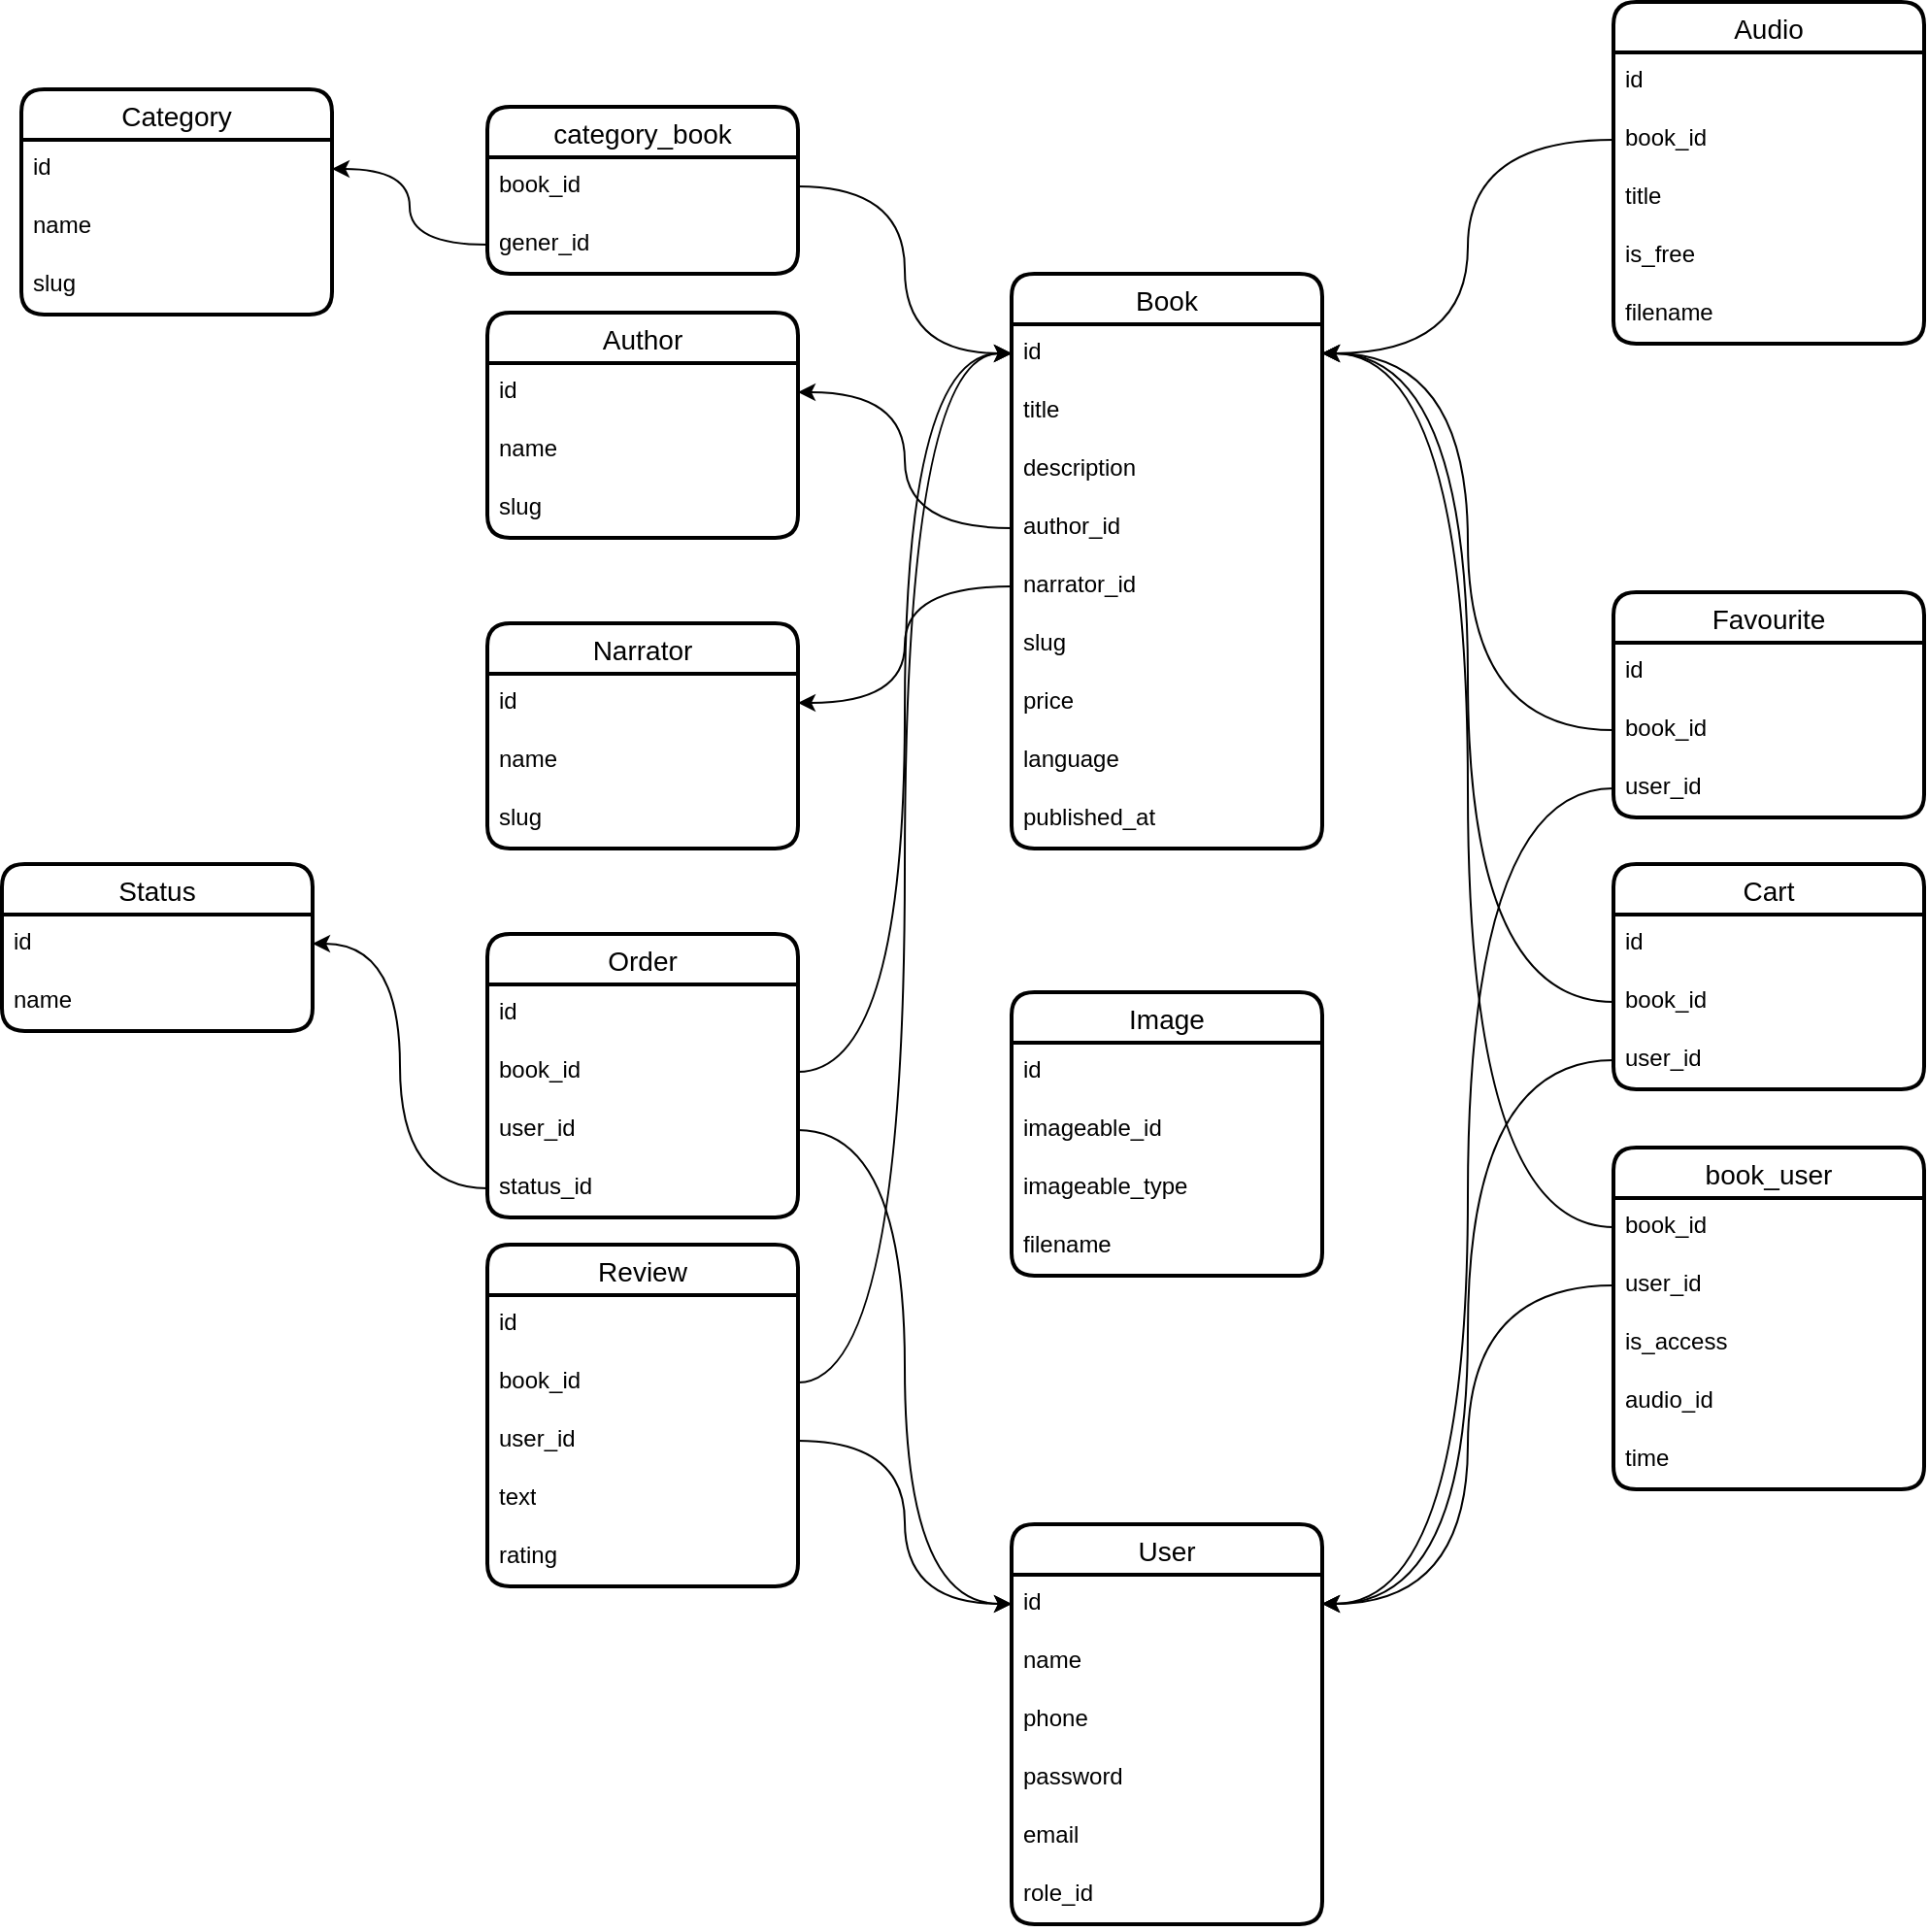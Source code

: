 <mxfile version="21.6.6" type="github">
  <diagram name="Страница 1" id="3O0WRD6ntN8AMsJ6ZHiI">
    <mxGraphModel dx="2074" dy="1821" grid="1" gridSize="10" guides="1" tooltips="1" connect="1" arrows="1" fold="1" page="1" pageScale="1" pageWidth="827" pageHeight="1169" math="0" shadow="0">
      <root>
        <mxCell id="0" />
        <mxCell id="1" parent="0" />
        <mxCell id="gDfsCJUdMW87dbdzrjT4-1" value="User" style="swimlane;fontStyle=0;childLayout=stackLayout;horizontal=1;startSize=26;horizontalStack=0;resizeParent=1;resizeParentMax=0;resizeLast=0;collapsible=1;marginBottom=0;align=center;fontSize=14;strokeWidth=2;rounded=1;shadow=0;glass=0;swimlaneLine=1;" parent="1" vertex="1">
          <mxGeometry x="150" y="584" width="160" height="206" as="geometry" />
        </mxCell>
        <mxCell id="gDfsCJUdMW87dbdzrjT4-2" value="id" style="text;strokeColor=none;fillColor=none;spacingLeft=4;spacingRight=4;overflow=hidden;rotatable=0;points=[[0,0.5],[1,0.5]];portConstraint=eastwest;fontSize=12;whiteSpace=wrap;html=1;" parent="gDfsCJUdMW87dbdzrjT4-1" vertex="1">
          <mxGeometry y="26" width="160" height="30" as="geometry" />
        </mxCell>
        <mxCell id="gDfsCJUdMW87dbdzrjT4-3" value="name" style="text;strokeColor=none;fillColor=none;spacingLeft=4;spacingRight=4;overflow=hidden;rotatable=0;points=[[0,0.5],[1,0.5]];portConstraint=eastwest;fontSize=12;whiteSpace=wrap;html=1;" parent="gDfsCJUdMW87dbdzrjT4-1" vertex="1">
          <mxGeometry y="56" width="160" height="30" as="geometry" />
        </mxCell>
        <mxCell id="gDfsCJUdMW87dbdzrjT4-4" value="phone" style="text;strokeColor=none;fillColor=none;spacingLeft=4;spacingRight=4;overflow=hidden;rotatable=0;points=[[0,0.5],[1,0.5]];portConstraint=eastwest;fontSize=12;whiteSpace=wrap;html=1;" parent="gDfsCJUdMW87dbdzrjT4-1" vertex="1">
          <mxGeometry y="86" width="160" height="30" as="geometry" />
        </mxCell>
        <mxCell id="gDfsCJUdMW87dbdzrjT4-5" value="password" style="text;strokeColor=none;fillColor=none;spacingLeft=4;spacingRight=4;overflow=hidden;rotatable=0;points=[[0,0.5],[1,0.5]];portConstraint=eastwest;fontSize=12;whiteSpace=wrap;html=1;" parent="gDfsCJUdMW87dbdzrjT4-1" vertex="1">
          <mxGeometry y="116" width="160" height="30" as="geometry" />
        </mxCell>
        <mxCell id="gDfsCJUdMW87dbdzrjT4-6" value="email" style="text;strokeColor=none;fillColor=none;spacingLeft=4;spacingRight=4;overflow=hidden;rotatable=0;points=[[0,0.5],[1,0.5]];portConstraint=eastwest;fontSize=12;whiteSpace=wrap;html=1;" parent="gDfsCJUdMW87dbdzrjT4-1" vertex="1">
          <mxGeometry y="146" width="160" height="30" as="geometry" />
        </mxCell>
        <mxCell id="pXheZxyEmchqNEhVkgAC-46" value="role_id" style="text;strokeColor=none;fillColor=none;spacingLeft=4;spacingRight=4;overflow=hidden;rotatable=0;points=[[0,0.5],[1,0.5]];portConstraint=eastwest;fontSize=12;whiteSpace=wrap;html=1;" vertex="1" parent="gDfsCJUdMW87dbdzrjT4-1">
          <mxGeometry y="176" width="160" height="30" as="geometry" />
        </mxCell>
        <mxCell id="gDfsCJUdMW87dbdzrjT4-7" value="Book" style="swimlane;fontStyle=0;childLayout=stackLayout;horizontal=1;startSize=26;horizontalStack=0;resizeParent=1;resizeParentMax=0;resizeLast=0;collapsible=1;marginBottom=0;align=center;fontSize=14;strokeWidth=2;rounded=1;shadow=0;glass=0;swimlaneLine=1;" parent="1" vertex="1">
          <mxGeometry x="150" y="-60" width="160" height="296" as="geometry" />
        </mxCell>
        <mxCell id="gDfsCJUdMW87dbdzrjT4-8" value="id" style="text;strokeColor=none;fillColor=none;spacingLeft=4;spacingRight=4;overflow=hidden;rotatable=0;points=[[0,0.5],[1,0.5]];portConstraint=eastwest;fontSize=12;whiteSpace=wrap;html=1;" parent="gDfsCJUdMW87dbdzrjT4-7" vertex="1">
          <mxGeometry y="26" width="160" height="30" as="geometry" />
        </mxCell>
        <mxCell id="gDfsCJUdMW87dbdzrjT4-9" value="title" style="text;strokeColor=none;fillColor=none;spacingLeft=4;spacingRight=4;overflow=hidden;rotatable=0;points=[[0,0.5],[1,0.5]];portConstraint=eastwest;fontSize=12;whiteSpace=wrap;html=1;" parent="gDfsCJUdMW87dbdzrjT4-7" vertex="1">
          <mxGeometry y="56" width="160" height="30" as="geometry" />
        </mxCell>
        <mxCell id="gDfsCJUdMW87dbdzrjT4-10" value="description" style="text;strokeColor=none;fillColor=none;spacingLeft=4;spacingRight=4;overflow=hidden;rotatable=0;points=[[0,0.5],[1,0.5]];portConstraint=eastwest;fontSize=12;whiteSpace=wrap;html=1;" parent="gDfsCJUdMW87dbdzrjT4-7" vertex="1">
          <mxGeometry y="86" width="160" height="30" as="geometry" />
        </mxCell>
        <mxCell id="gDfsCJUdMW87dbdzrjT4-12" value="author_id" style="text;strokeColor=none;fillColor=none;spacingLeft=4;spacingRight=4;overflow=hidden;rotatable=0;points=[[0,0.5],[1,0.5]];portConstraint=eastwest;fontSize=12;whiteSpace=wrap;html=1;" parent="gDfsCJUdMW87dbdzrjT4-7" vertex="1">
          <mxGeometry y="116" width="160" height="30" as="geometry" />
        </mxCell>
        <mxCell id="PyXerpg_BCSIUwAFZYhw-7" value="narrator_id" style="text;strokeColor=none;fillColor=none;spacingLeft=4;spacingRight=4;overflow=hidden;rotatable=0;points=[[0,0.5],[1,0.5]];portConstraint=eastwest;fontSize=12;whiteSpace=wrap;html=1;" parent="gDfsCJUdMW87dbdzrjT4-7" vertex="1">
          <mxGeometry y="146" width="160" height="30" as="geometry" />
        </mxCell>
        <mxCell id="gDfsCJUdMW87dbdzrjT4-11" value="slug" style="text;strokeColor=none;fillColor=none;spacingLeft=4;spacingRight=4;overflow=hidden;rotatable=0;points=[[0,0.5],[1,0.5]];portConstraint=eastwest;fontSize=12;whiteSpace=wrap;html=1;" parent="gDfsCJUdMW87dbdzrjT4-7" vertex="1">
          <mxGeometry y="176" width="160" height="30" as="geometry" />
        </mxCell>
        <mxCell id="pXheZxyEmchqNEhVkgAC-9" value="price" style="text;strokeColor=none;fillColor=none;spacingLeft=4;spacingRight=4;overflow=hidden;rotatable=0;points=[[0,0.5],[1,0.5]];portConstraint=eastwest;fontSize=12;whiteSpace=wrap;html=1;" vertex="1" parent="gDfsCJUdMW87dbdzrjT4-7">
          <mxGeometry y="206" width="160" height="30" as="geometry" />
        </mxCell>
        <mxCell id="pXheZxyEmchqNEhVkgAC-34" value="language" style="text;strokeColor=none;fillColor=none;spacingLeft=4;spacingRight=4;overflow=hidden;rotatable=0;points=[[0,0.5],[1,0.5]];portConstraint=eastwest;fontSize=12;whiteSpace=wrap;html=1;" vertex="1" parent="gDfsCJUdMW87dbdzrjT4-7">
          <mxGeometry y="236" width="160" height="30" as="geometry" />
        </mxCell>
        <mxCell id="pXheZxyEmchqNEhVkgAC-35" value="published_at" style="text;strokeColor=none;fillColor=none;spacingLeft=4;spacingRight=4;overflow=hidden;rotatable=0;points=[[0,0.5],[1,0.5]];portConstraint=eastwest;fontSize=12;whiteSpace=wrap;html=1;" vertex="1" parent="gDfsCJUdMW87dbdzrjT4-7">
          <mxGeometry y="266" width="160" height="30" as="geometry" />
        </mxCell>
        <mxCell id="gDfsCJUdMW87dbdzrjT4-13" value="Order" style="swimlane;fontStyle=0;childLayout=stackLayout;horizontal=1;startSize=26;horizontalStack=0;resizeParent=1;resizeParentMax=0;resizeLast=0;collapsible=1;marginBottom=0;align=center;fontSize=14;strokeWidth=2;rounded=1;shadow=0;glass=0;swimlaneLine=1;" parent="1" vertex="1">
          <mxGeometry x="-120" y="280" width="160" height="146" as="geometry" />
        </mxCell>
        <mxCell id="gDfsCJUdMW87dbdzrjT4-14" value="id" style="text;strokeColor=none;fillColor=none;spacingLeft=4;spacingRight=4;overflow=hidden;rotatable=0;points=[[0,0.5],[1,0.5]];portConstraint=eastwest;fontSize=12;whiteSpace=wrap;html=1;" parent="gDfsCJUdMW87dbdzrjT4-13" vertex="1">
          <mxGeometry y="26" width="160" height="30" as="geometry" />
        </mxCell>
        <mxCell id="gDfsCJUdMW87dbdzrjT4-15" value="book_id" style="text;strokeColor=none;fillColor=none;spacingLeft=4;spacingRight=4;overflow=hidden;rotatable=0;points=[[0,0.5],[1,0.5]];portConstraint=eastwest;fontSize=12;whiteSpace=wrap;html=1;" parent="gDfsCJUdMW87dbdzrjT4-13" vertex="1">
          <mxGeometry y="56" width="160" height="30" as="geometry" />
        </mxCell>
        <mxCell id="gDfsCJUdMW87dbdzrjT4-16" value="user_id" style="text;strokeColor=none;fillColor=none;spacingLeft=4;spacingRight=4;overflow=hidden;rotatable=0;points=[[0,0.5],[1,0.5]];portConstraint=eastwest;fontSize=12;whiteSpace=wrap;html=1;" parent="gDfsCJUdMW87dbdzrjT4-13" vertex="1">
          <mxGeometry y="86" width="160" height="30" as="geometry" />
        </mxCell>
        <mxCell id="gDfsCJUdMW87dbdzrjT4-17" value="status_id" style="text;strokeColor=none;fillColor=none;spacingLeft=4;spacingRight=4;overflow=hidden;rotatable=0;points=[[0,0.5],[1,0.5]];portConstraint=eastwest;fontSize=12;whiteSpace=wrap;html=1;" parent="gDfsCJUdMW87dbdzrjT4-13" vertex="1">
          <mxGeometry y="116" width="160" height="30" as="geometry" />
        </mxCell>
        <mxCell id="gDfsCJUdMW87dbdzrjT4-19" value="Favourite" style="swimlane;fontStyle=0;childLayout=stackLayout;horizontal=1;startSize=26;horizontalStack=0;resizeParent=1;resizeParentMax=0;resizeLast=0;collapsible=1;marginBottom=0;align=center;fontSize=14;strokeWidth=2;rounded=1;shadow=0;glass=0;swimlaneLine=1;" parent="1" vertex="1">
          <mxGeometry x="460" y="104" width="160" height="116" as="geometry" />
        </mxCell>
        <mxCell id="pXheZxyEmchqNEhVkgAC-19" value="id" style="text;strokeColor=none;fillColor=none;spacingLeft=4;spacingRight=4;overflow=hidden;rotatable=0;points=[[0,0.5],[1,0.5]];portConstraint=eastwest;fontSize=12;whiteSpace=wrap;html=1;" vertex="1" parent="gDfsCJUdMW87dbdzrjT4-19">
          <mxGeometry y="26" width="160" height="30" as="geometry" />
        </mxCell>
        <mxCell id="gDfsCJUdMW87dbdzrjT4-21" value="book_id" style="text;strokeColor=none;fillColor=none;spacingLeft=4;spacingRight=4;overflow=hidden;rotatable=0;points=[[0,0.5],[1,0.5]];portConstraint=eastwest;fontSize=12;whiteSpace=wrap;html=1;" parent="gDfsCJUdMW87dbdzrjT4-19" vertex="1">
          <mxGeometry y="56" width="160" height="30" as="geometry" />
        </mxCell>
        <mxCell id="gDfsCJUdMW87dbdzrjT4-22" value="user_id" style="text;strokeColor=none;fillColor=none;spacingLeft=4;spacingRight=4;overflow=hidden;rotatable=0;points=[[0,0.5],[1,0.5]];portConstraint=eastwest;fontSize=12;whiteSpace=wrap;html=1;" parent="gDfsCJUdMW87dbdzrjT4-19" vertex="1">
          <mxGeometry y="86" width="160" height="30" as="geometry" />
        </mxCell>
        <mxCell id="gDfsCJUdMW87dbdzrjT4-31" value="Status" style="swimlane;fontStyle=0;childLayout=stackLayout;horizontal=1;startSize=26;horizontalStack=0;resizeParent=1;resizeParentMax=0;resizeLast=0;collapsible=1;marginBottom=0;align=center;fontSize=14;strokeWidth=2;rounded=1;shadow=0;glass=0;swimlaneLine=1;" parent="1" vertex="1">
          <mxGeometry x="-370" y="244" width="160" height="86" as="geometry" />
        </mxCell>
        <mxCell id="gDfsCJUdMW87dbdzrjT4-32" value="id" style="text;strokeColor=none;fillColor=none;spacingLeft=4;spacingRight=4;overflow=hidden;rotatable=0;points=[[0,0.5],[1,0.5]];portConstraint=eastwest;fontSize=12;whiteSpace=wrap;html=1;" parent="gDfsCJUdMW87dbdzrjT4-31" vertex="1">
          <mxGeometry y="26" width="160" height="30" as="geometry" />
        </mxCell>
        <mxCell id="gDfsCJUdMW87dbdzrjT4-33" value="name" style="text;strokeColor=none;fillColor=none;spacingLeft=4;spacingRight=4;overflow=hidden;rotatable=0;points=[[0,0.5],[1,0.5]];portConstraint=eastwest;fontSize=12;whiteSpace=wrap;html=1;" parent="gDfsCJUdMW87dbdzrjT4-31" vertex="1">
          <mxGeometry y="56" width="160" height="30" as="geometry" />
        </mxCell>
        <mxCell id="gDfsCJUdMW87dbdzrjT4-37" style="edgeStyle=orthogonalEdgeStyle;rounded=0;orthogonalLoop=1;jettySize=auto;html=1;entryX=1;entryY=0.5;entryDx=0;entryDy=0;curved=1;" parent="1" source="gDfsCJUdMW87dbdzrjT4-17" target="gDfsCJUdMW87dbdzrjT4-32" edge="1">
          <mxGeometry relative="1" as="geometry" />
        </mxCell>
        <mxCell id="gDfsCJUdMW87dbdzrjT4-38" style="edgeStyle=orthogonalEdgeStyle;rounded=0;orthogonalLoop=1;jettySize=auto;html=1;entryX=0;entryY=0.5;entryDx=0;entryDy=0;curved=1;" parent="1" source="gDfsCJUdMW87dbdzrjT4-16" target="gDfsCJUdMW87dbdzrjT4-2" edge="1">
          <mxGeometry relative="1" as="geometry" />
        </mxCell>
        <mxCell id="gDfsCJUdMW87dbdzrjT4-39" style="edgeStyle=orthogonalEdgeStyle;rounded=0;orthogonalLoop=1;jettySize=auto;html=1;entryX=0;entryY=0.5;entryDx=0;entryDy=0;curved=1;" parent="1" source="gDfsCJUdMW87dbdzrjT4-15" target="gDfsCJUdMW87dbdzrjT4-8" edge="1">
          <mxGeometry relative="1" as="geometry" />
        </mxCell>
        <mxCell id="gDfsCJUdMW87dbdzrjT4-40" style="edgeStyle=orthogonalEdgeStyle;rounded=0;orthogonalLoop=1;jettySize=auto;html=1;entryX=1;entryY=0.5;entryDx=0;entryDy=0;curved=1;" parent="1" source="gDfsCJUdMW87dbdzrjT4-22" target="gDfsCJUdMW87dbdzrjT4-2" edge="1">
          <mxGeometry relative="1" as="geometry" />
        </mxCell>
        <mxCell id="gDfsCJUdMW87dbdzrjT4-41" style="edgeStyle=orthogonalEdgeStyle;rounded=0;orthogonalLoop=1;jettySize=auto;html=1;entryX=1;entryY=0.5;entryDx=0;entryDy=0;curved=1;" parent="1" source="gDfsCJUdMW87dbdzrjT4-21" target="gDfsCJUdMW87dbdzrjT4-8" edge="1">
          <mxGeometry relative="1" as="geometry" />
        </mxCell>
        <mxCell id="gDfsCJUdMW87dbdzrjT4-42" value="Audio" style="swimlane;fontStyle=0;childLayout=stackLayout;horizontal=1;startSize=26;horizontalStack=0;resizeParent=1;resizeParentMax=0;resizeLast=0;collapsible=1;marginBottom=0;align=center;fontSize=14;strokeWidth=2;rounded=1;shadow=0;glass=0;swimlaneLine=1;" parent="1" vertex="1">
          <mxGeometry x="460" y="-200" width="160" height="176" as="geometry" />
        </mxCell>
        <mxCell id="gDfsCJUdMW87dbdzrjT4-43" value="id" style="text;strokeColor=none;fillColor=none;spacingLeft=4;spacingRight=4;overflow=hidden;rotatable=0;points=[[0,0.5],[1,0.5]];portConstraint=eastwest;fontSize=12;whiteSpace=wrap;html=1;" parent="gDfsCJUdMW87dbdzrjT4-42" vertex="1">
          <mxGeometry y="26" width="160" height="30" as="geometry" />
        </mxCell>
        <mxCell id="gDfsCJUdMW87dbdzrjT4-44" value="book_id" style="text;strokeColor=none;fillColor=none;spacingLeft=4;spacingRight=4;overflow=hidden;rotatable=0;points=[[0,0.5],[1,0.5]];portConstraint=eastwest;fontSize=12;whiteSpace=wrap;html=1;" parent="gDfsCJUdMW87dbdzrjT4-42" vertex="1">
          <mxGeometry y="56" width="160" height="30" as="geometry" />
        </mxCell>
        <mxCell id="gDfsCJUdMW87dbdzrjT4-45" value="title" style="text;strokeColor=none;fillColor=none;spacingLeft=4;spacingRight=4;overflow=hidden;rotatable=0;points=[[0,0.5],[1,0.5]];portConstraint=eastwest;fontSize=12;whiteSpace=wrap;html=1;" parent="gDfsCJUdMW87dbdzrjT4-42" vertex="1">
          <mxGeometry y="86" width="160" height="30" as="geometry" />
        </mxCell>
        <mxCell id="PyXerpg_BCSIUwAFZYhw-6" value="is_free" style="text;strokeColor=none;fillColor=none;spacingLeft=4;spacingRight=4;overflow=hidden;rotatable=0;points=[[0,0.5],[1,0.5]];portConstraint=eastwest;fontSize=12;whiteSpace=wrap;html=1;" parent="gDfsCJUdMW87dbdzrjT4-42" vertex="1">
          <mxGeometry y="116" width="160" height="30" as="geometry" />
        </mxCell>
        <mxCell id="gDfsCJUdMW87dbdzrjT4-46" value="filename" style="text;strokeColor=none;fillColor=none;spacingLeft=4;spacingRight=4;overflow=hidden;rotatable=0;points=[[0,0.5],[1,0.5]];portConstraint=eastwest;fontSize=12;whiteSpace=wrap;html=1;" parent="gDfsCJUdMW87dbdzrjT4-42" vertex="1">
          <mxGeometry y="146" width="160" height="30" as="geometry" />
        </mxCell>
        <mxCell id="gDfsCJUdMW87dbdzrjT4-49" style="edgeStyle=orthogonalEdgeStyle;rounded=0;orthogonalLoop=1;jettySize=auto;html=1;entryX=1;entryY=0.5;entryDx=0;entryDy=0;curved=1;" parent="1" source="gDfsCJUdMW87dbdzrjT4-44" target="gDfsCJUdMW87dbdzrjT4-8" edge="1">
          <mxGeometry relative="1" as="geometry" />
        </mxCell>
        <mxCell id="gDfsCJUdMW87dbdzrjT4-50" value="Category" style="swimlane;fontStyle=0;childLayout=stackLayout;horizontal=1;startSize=26;horizontalStack=0;resizeParent=1;resizeParentMax=0;resizeLast=0;collapsible=1;marginBottom=0;align=center;fontSize=14;strokeWidth=2;rounded=1;shadow=0;glass=0;swimlaneLine=1;" parent="1" vertex="1">
          <mxGeometry x="-360" y="-155" width="160" height="116" as="geometry" />
        </mxCell>
        <mxCell id="gDfsCJUdMW87dbdzrjT4-51" value="id" style="text;strokeColor=none;fillColor=none;spacingLeft=4;spacingRight=4;overflow=hidden;rotatable=0;points=[[0,0.5],[1,0.5]];portConstraint=eastwest;fontSize=12;whiteSpace=wrap;html=1;" parent="gDfsCJUdMW87dbdzrjT4-50" vertex="1">
          <mxGeometry y="26" width="160" height="30" as="geometry" />
        </mxCell>
        <mxCell id="gDfsCJUdMW87dbdzrjT4-52" value="name" style="text;strokeColor=none;fillColor=none;spacingLeft=4;spacingRight=4;overflow=hidden;rotatable=0;points=[[0,0.5],[1,0.5]];portConstraint=eastwest;fontSize=12;whiteSpace=wrap;html=1;" parent="gDfsCJUdMW87dbdzrjT4-50" vertex="1">
          <mxGeometry y="56" width="160" height="30" as="geometry" />
        </mxCell>
        <mxCell id="pXheZxyEmchqNEhVkgAC-10" value="slug" style="text;strokeColor=none;fillColor=none;spacingLeft=4;spacingRight=4;overflow=hidden;rotatable=0;points=[[0,0.5],[1,0.5]];portConstraint=eastwest;fontSize=12;whiteSpace=wrap;html=1;" vertex="1" parent="gDfsCJUdMW87dbdzrjT4-50">
          <mxGeometry y="86" width="160" height="30" as="geometry" />
        </mxCell>
        <mxCell id="gDfsCJUdMW87dbdzrjT4-56" value="Author" style="swimlane;fontStyle=0;childLayout=stackLayout;horizontal=1;startSize=26;horizontalStack=0;resizeParent=1;resizeParentMax=0;resizeLast=0;collapsible=1;marginBottom=0;align=center;fontSize=14;strokeWidth=2;rounded=1;shadow=0;glass=0;swimlaneLine=1;" parent="1" vertex="1">
          <mxGeometry x="-120" y="-40" width="160" height="116" as="geometry" />
        </mxCell>
        <mxCell id="gDfsCJUdMW87dbdzrjT4-57" value="id" style="text;strokeColor=none;fillColor=none;spacingLeft=4;spacingRight=4;overflow=hidden;rotatable=0;points=[[0,0.5],[1,0.5]];portConstraint=eastwest;fontSize=12;whiteSpace=wrap;html=1;" parent="gDfsCJUdMW87dbdzrjT4-56" vertex="1">
          <mxGeometry y="26" width="160" height="30" as="geometry" />
        </mxCell>
        <mxCell id="gDfsCJUdMW87dbdzrjT4-58" value="name" style="text;strokeColor=none;fillColor=none;spacingLeft=4;spacingRight=4;overflow=hidden;rotatable=0;points=[[0,0.5],[1,0.5]];portConstraint=eastwest;fontSize=12;whiteSpace=wrap;html=1;" parent="gDfsCJUdMW87dbdzrjT4-56" vertex="1">
          <mxGeometry y="56" width="160" height="30" as="geometry" />
        </mxCell>
        <mxCell id="pXheZxyEmchqNEhVkgAC-11" value="slug" style="text;strokeColor=none;fillColor=none;spacingLeft=4;spacingRight=4;overflow=hidden;rotatable=0;points=[[0,0.5],[1,0.5]];portConstraint=eastwest;fontSize=12;whiteSpace=wrap;html=1;" vertex="1" parent="gDfsCJUdMW87dbdzrjT4-56">
          <mxGeometry y="86" width="160" height="30" as="geometry" />
        </mxCell>
        <mxCell id="gDfsCJUdMW87dbdzrjT4-62" value="Narrator" style="swimlane;fontStyle=0;childLayout=stackLayout;horizontal=1;startSize=26;horizontalStack=0;resizeParent=1;resizeParentMax=0;resizeLast=0;collapsible=1;marginBottom=0;align=center;fontSize=14;strokeWidth=2;rounded=1;shadow=0;glass=0;swimlaneLine=1;" parent="1" vertex="1">
          <mxGeometry x="-120" y="120" width="160" height="116" as="geometry" />
        </mxCell>
        <mxCell id="gDfsCJUdMW87dbdzrjT4-63" value="id" style="text;strokeColor=none;fillColor=none;spacingLeft=4;spacingRight=4;overflow=hidden;rotatable=0;points=[[0,0.5],[1,0.5]];portConstraint=eastwest;fontSize=12;whiteSpace=wrap;html=1;" parent="gDfsCJUdMW87dbdzrjT4-62" vertex="1">
          <mxGeometry y="26" width="160" height="30" as="geometry" />
        </mxCell>
        <mxCell id="gDfsCJUdMW87dbdzrjT4-64" value="name" style="text;strokeColor=none;fillColor=none;spacingLeft=4;spacingRight=4;overflow=hidden;rotatable=0;points=[[0,0.5],[1,0.5]];portConstraint=eastwest;fontSize=12;whiteSpace=wrap;html=1;" parent="gDfsCJUdMW87dbdzrjT4-62" vertex="1">
          <mxGeometry y="56" width="160" height="30" as="geometry" />
        </mxCell>
        <mxCell id="pXheZxyEmchqNEhVkgAC-12" value="slug" style="text;strokeColor=none;fillColor=none;spacingLeft=4;spacingRight=4;overflow=hidden;rotatable=0;points=[[0,0.5],[1,0.5]];portConstraint=eastwest;fontSize=12;whiteSpace=wrap;html=1;" vertex="1" parent="gDfsCJUdMW87dbdzrjT4-62">
          <mxGeometry y="86" width="160" height="30" as="geometry" />
        </mxCell>
        <mxCell id="PyXerpg_BCSIUwAFZYhw-1" value="Image" style="swimlane;fontStyle=0;childLayout=stackLayout;horizontal=1;startSize=26;horizontalStack=0;resizeParent=1;resizeParentMax=0;resizeLast=0;collapsible=1;marginBottom=0;align=center;fontSize=14;strokeWidth=2;rounded=1;shadow=0;glass=0;swimlaneLine=1;" parent="1" vertex="1">
          <mxGeometry x="150" y="310" width="160" height="146" as="geometry" />
        </mxCell>
        <mxCell id="PyXerpg_BCSIUwAFZYhw-2" value="id" style="text;strokeColor=none;fillColor=none;spacingLeft=4;spacingRight=4;overflow=hidden;rotatable=0;points=[[0,0.5],[1,0.5]];portConstraint=eastwest;fontSize=12;whiteSpace=wrap;html=1;" parent="PyXerpg_BCSIUwAFZYhw-1" vertex="1">
          <mxGeometry y="26" width="160" height="30" as="geometry" />
        </mxCell>
        <mxCell id="PyXerpg_BCSIUwAFZYhw-3" value="imageable_id" style="text;strokeColor=none;fillColor=none;spacingLeft=4;spacingRight=4;overflow=hidden;rotatable=0;points=[[0,0.5],[1,0.5]];portConstraint=eastwest;fontSize=12;whiteSpace=wrap;html=1;" parent="PyXerpg_BCSIUwAFZYhw-1" vertex="1">
          <mxGeometry y="56" width="160" height="30" as="geometry" />
        </mxCell>
        <mxCell id="PyXerpg_BCSIUwAFZYhw-4" value="imageable_type" style="text;strokeColor=none;fillColor=none;spacingLeft=4;spacingRight=4;overflow=hidden;rotatable=0;points=[[0,0.5],[1,0.5]];portConstraint=eastwest;fontSize=12;whiteSpace=wrap;html=1;" parent="PyXerpg_BCSIUwAFZYhw-1" vertex="1">
          <mxGeometry y="86" width="160" height="30" as="geometry" />
        </mxCell>
        <mxCell id="PyXerpg_BCSIUwAFZYhw-5" value="filename" style="text;strokeColor=none;fillColor=none;spacingLeft=4;spacingRight=4;overflow=hidden;rotatable=0;points=[[0,0.5],[1,0.5]];portConstraint=eastwest;fontSize=12;whiteSpace=wrap;html=1;" parent="PyXerpg_BCSIUwAFZYhw-1" vertex="1">
          <mxGeometry y="116" width="160" height="30" as="geometry" />
        </mxCell>
        <mxCell id="pXheZxyEmchqNEhVkgAC-2" style="edgeStyle=orthogonalEdgeStyle;rounded=0;orthogonalLoop=1;jettySize=auto;html=1;entryX=1;entryY=0.5;entryDx=0;entryDy=0;curved=1;" edge="1" parent="1" source="gDfsCJUdMW87dbdzrjT4-12" target="gDfsCJUdMW87dbdzrjT4-57">
          <mxGeometry relative="1" as="geometry" />
        </mxCell>
        <mxCell id="pXheZxyEmchqNEhVkgAC-3" style="edgeStyle=orthogonalEdgeStyle;rounded=0;orthogonalLoop=1;jettySize=auto;html=1;entryX=1;entryY=0.5;entryDx=0;entryDy=0;curved=1;" edge="1" parent="1" source="PyXerpg_BCSIUwAFZYhw-7" target="gDfsCJUdMW87dbdzrjT4-63">
          <mxGeometry relative="1" as="geometry" />
        </mxCell>
        <mxCell id="pXheZxyEmchqNEhVkgAC-4" value="category_book" style="swimlane;fontStyle=0;childLayout=stackLayout;horizontal=1;startSize=26;horizontalStack=0;resizeParent=1;resizeParentMax=0;resizeLast=0;collapsible=1;marginBottom=0;align=center;fontSize=14;strokeWidth=2;rounded=1;shadow=0;glass=0;swimlaneLine=1;" vertex="1" parent="1">
          <mxGeometry x="-120" y="-146" width="160" height="86" as="geometry" />
        </mxCell>
        <mxCell id="pXheZxyEmchqNEhVkgAC-5" value="book_id" style="text;strokeColor=none;fillColor=none;spacingLeft=4;spacingRight=4;overflow=hidden;rotatable=0;points=[[0,0.5],[1,0.5]];portConstraint=eastwest;fontSize=12;whiteSpace=wrap;html=1;" vertex="1" parent="pXheZxyEmchqNEhVkgAC-4">
          <mxGeometry y="26" width="160" height="30" as="geometry" />
        </mxCell>
        <mxCell id="pXheZxyEmchqNEhVkgAC-6" value="gener_id" style="text;strokeColor=none;fillColor=none;spacingLeft=4;spacingRight=4;overflow=hidden;rotatable=0;points=[[0,0.5],[1,0.5]];portConstraint=eastwest;fontSize=12;whiteSpace=wrap;html=1;" vertex="1" parent="pXheZxyEmchqNEhVkgAC-4">
          <mxGeometry y="56" width="160" height="30" as="geometry" />
        </mxCell>
        <mxCell id="pXheZxyEmchqNEhVkgAC-7" style="edgeStyle=orthogonalEdgeStyle;rounded=0;orthogonalLoop=1;jettySize=auto;html=1;entryX=1;entryY=0.5;entryDx=0;entryDy=0;curved=1;" edge="1" parent="1" source="pXheZxyEmchqNEhVkgAC-6" target="gDfsCJUdMW87dbdzrjT4-51">
          <mxGeometry relative="1" as="geometry" />
        </mxCell>
        <mxCell id="pXheZxyEmchqNEhVkgAC-8" style="edgeStyle=orthogonalEdgeStyle;rounded=0;orthogonalLoop=1;jettySize=auto;html=1;entryX=0;entryY=0.5;entryDx=0;entryDy=0;curved=1;" edge="1" parent="1" source="pXheZxyEmchqNEhVkgAC-5" target="gDfsCJUdMW87dbdzrjT4-8">
          <mxGeometry relative="1" as="geometry" />
        </mxCell>
        <mxCell id="pXheZxyEmchqNEhVkgAC-13" value="Cart" style="swimlane;fontStyle=0;childLayout=stackLayout;horizontal=1;startSize=26;horizontalStack=0;resizeParent=1;resizeParentMax=0;resizeLast=0;collapsible=1;marginBottom=0;align=center;fontSize=14;strokeWidth=2;rounded=1;shadow=0;glass=0;swimlaneLine=1;" vertex="1" parent="1">
          <mxGeometry x="460" y="244" width="160" height="116" as="geometry" />
        </mxCell>
        <mxCell id="pXheZxyEmchqNEhVkgAC-18" value="id" style="text;strokeColor=none;fillColor=none;spacingLeft=4;spacingRight=4;overflow=hidden;rotatable=0;points=[[0,0.5],[1,0.5]];portConstraint=eastwest;fontSize=12;whiteSpace=wrap;html=1;" vertex="1" parent="pXheZxyEmchqNEhVkgAC-13">
          <mxGeometry y="26" width="160" height="30" as="geometry" />
        </mxCell>
        <mxCell id="pXheZxyEmchqNEhVkgAC-14" value="book_id" style="text;strokeColor=none;fillColor=none;spacingLeft=4;spacingRight=4;overflow=hidden;rotatable=0;points=[[0,0.5],[1,0.5]];portConstraint=eastwest;fontSize=12;whiteSpace=wrap;html=1;" vertex="1" parent="pXheZxyEmchqNEhVkgAC-13">
          <mxGeometry y="56" width="160" height="30" as="geometry" />
        </mxCell>
        <mxCell id="pXheZxyEmchqNEhVkgAC-15" value="user_id" style="text;strokeColor=none;fillColor=none;spacingLeft=4;spacingRight=4;overflow=hidden;rotatable=0;points=[[0,0.5],[1,0.5]];portConstraint=eastwest;fontSize=12;whiteSpace=wrap;html=1;" vertex="1" parent="pXheZxyEmchqNEhVkgAC-13">
          <mxGeometry y="86" width="160" height="30" as="geometry" />
        </mxCell>
        <mxCell id="pXheZxyEmchqNEhVkgAC-16" style="edgeStyle=orthogonalEdgeStyle;rounded=0;orthogonalLoop=1;jettySize=auto;html=1;entryX=1;entryY=0.5;entryDx=0;entryDy=0;curved=1;" edge="1" parent="1" source="pXheZxyEmchqNEhVkgAC-15" target="gDfsCJUdMW87dbdzrjT4-2">
          <mxGeometry relative="1" as="geometry" />
        </mxCell>
        <mxCell id="pXheZxyEmchqNEhVkgAC-17" style="edgeStyle=orthogonalEdgeStyle;rounded=0;orthogonalLoop=1;jettySize=auto;html=1;entryX=1;entryY=0.5;entryDx=0;entryDy=0;curved=1;" edge="1" parent="1" source="pXheZxyEmchqNEhVkgAC-14" target="gDfsCJUdMW87dbdzrjT4-8">
          <mxGeometry relative="1" as="geometry" />
        </mxCell>
        <mxCell id="pXheZxyEmchqNEhVkgAC-20" value="book_user" style="swimlane;fontStyle=0;childLayout=stackLayout;horizontal=1;startSize=26;horizontalStack=0;resizeParent=1;resizeParentMax=0;resizeLast=0;collapsible=1;marginBottom=0;align=center;fontSize=14;strokeWidth=2;rounded=1;shadow=0;glass=0;swimlaneLine=1;" vertex="1" parent="1">
          <mxGeometry x="460" y="390" width="160" height="176" as="geometry" />
        </mxCell>
        <mxCell id="pXheZxyEmchqNEhVkgAC-22" value="book_id" style="text;strokeColor=none;fillColor=none;spacingLeft=4;spacingRight=4;overflow=hidden;rotatable=0;points=[[0,0.5],[1,0.5]];portConstraint=eastwest;fontSize=12;whiteSpace=wrap;html=1;" vertex="1" parent="pXheZxyEmchqNEhVkgAC-20">
          <mxGeometry y="26" width="160" height="30" as="geometry" />
        </mxCell>
        <mxCell id="pXheZxyEmchqNEhVkgAC-23" value="user_id" style="text;strokeColor=none;fillColor=none;spacingLeft=4;spacingRight=4;overflow=hidden;rotatable=0;points=[[0,0.5],[1,0.5]];portConstraint=eastwest;fontSize=12;whiteSpace=wrap;html=1;" vertex="1" parent="pXheZxyEmchqNEhVkgAC-20">
          <mxGeometry y="56" width="160" height="30" as="geometry" />
        </mxCell>
        <mxCell id="pXheZxyEmchqNEhVkgAC-24" value="is_access" style="text;strokeColor=none;fillColor=none;spacingLeft=4;spacingRight=4;overflow=hidden;rotatable=0;points=[[0,0.5],[1,0.5]];portConstraint=eastwest;fontSize=12;whiteSpace=wrap;html=1;" vertex="1" parent="pXheZxyEmchqNEhVkgAC-20">
          <mxGeometry y="86" width="160" height="30" as="geometry" />
        </mxCell>
        <mxCell id="pXheZxyEmchqNEhVkgAC-32" value="audio_id" style="text;strokeColor=none;fillColor=none;spacingLeft=4;spacingRight=4;overflow=hidden;rotatable=0;points=[[0,0.5],[1,0.5]];portConstraint=eastwest;fontSize=12;whiteSpace=wrap;html=1;" vertex="1" parent="pXheZxyEmchqNEhVkgAC-20">
          <mxGeometry y="116" width="160" height="30" as="geometry" />
        </mxCell>
        <mxCell id="pXheZxyEmchqNEhVkgAC-33" value="time" style="text;strokeColor=none;fillColor=none;spacingLeft=4;spacingRight=4;overflow=hidden;rotatable=0;points=[[0,0.5],[1,0.5]];portConstraint=eastwest;fontSize=12;whiteSpace=wrap;html=1;" vertex="1" parent="pXheZxyEmchqNEhVkgAC-20">
          <mxGeometry y="146" width="160" height="30" as="geometry" />
        </mxCell>
        <mxCell id="pXheZxyEmchqNEhVkgAC-25" style="edgeStyle=orthogonalEdgeStyle;rounded=0;orthogonalLoop=1;jettySize=auto;html=1;entryX=1;entryY=0.5;entryDx=0;entryDy=0;curved=1;" edge="1" parent="1" source="pXheZxyEmchqNEhVkgAC-23" target="gDfsCJUdMW87dbdzrjT4-2">
          <mxGeometry relative="1" as="geometry" />
        </mxCell>
        <mxCell id="pXheZxyEmchqNEhVkgAC-26" style="edgeStyle=orthogonalEdgeStyle;rounded=0;orthogonalLoop=1;jettySize=auto;html=1;entryX=1;entryY=0.5;entryDx=0;entryDy=0;curved=1;" edge="1" parent="1" source="pXheZxyEmchqNEhVkgAC-22" target="gDfsCJUdMW87dbdzrjT4-8">
          <mxGeometry relative="1" as="geometry" />
        </mxCell>
        <mxCell id="pXheZxyEmchqNEhVkgAC-38" value="Review" style="swimlane;fontStyle=0;childLayout=stackLayout;horizontal=1;startSize=26;horizontalStack=0;resizeParent=1;resizeParentMax=0;resizeLast=0;collapsible=1;marginBottom=0;align=center;fontSize=14;strokeWidth=2;rounded=1;shadow=0;glass=0;swimlaneLine=1;" vertex="1" parent="1">
          <mxGeometry x="-120" y="440" width="160" height="176" as="geometry" />
        </mxCell>
        <mxCell id="pXheZxyEmchqNEhVkgAC-39" value="id" style="text;strokeColor=none;fillColor=none;spacingLeft=4;spacingRight=4;overflow=hidden;rotatable=0;points=[[0,0.5],[1,0.5]];portConstraint=eastwest;fontSize=12;whiteSpace=wrap;html=1;" vertex="1" parent="pXheZxyEmchqNEhVkgAC-38">
          <mxGeometry y="26" width="160" height="30" as="geometry" />
        </mxCell>
        <mxCell id="pXheZxyEmchqNEhVkgAC-40" value="book_id" style="text;strokeColor=none;fillColor=none;spacingLeft=4;spacingRight=4;overflow=hidden;rotatable=0;points=[[0,0.5],[1,0.5]];portConstraint=eastwest;fontSize=12;whiteSpace=wrap;html=1;" vertex="1" parent="pXheZxyEmchqNEhVkgAC-38">
          <mxGeometry y="56" width="160" height="30" as="geometry" />
        </mxCell>
        <mxCell id="pXheZxyEmchqNEhVkgAC-41" value="user_id" style="text;strokeColor=none;fillColor=none;spacingLeft=4;spacingRight=4;overflow=hidden;rotatable=0;points=[[0,0.5],[1,0.5]];portConstraint=eastwest;fontSize=12;whiteSpace=wrap;html=1;" vertex="1" parent="pXheZxyEmchqNEhVkgAC-38">
          <mxGeometry y="86" width="160" height="30" as="geometry" />
        </mxCell>
        <mxCell id="pXheZxyEmchqNEhVkgAC-42" value="text" style="text;strokeColor=none;fillColor=none;spacingLeft=4;spacingRight=4;overflow=hidden;rotatable=0;points=[[0,0.5],[1,0.5]];portConstraint=eastwest;fontSize=12;whiteSpace=wrap;html=1;" vertex="1" parent="pXheZxyEmchqNEhVkgAC-38">
          <mxGeometry y="116" width="160" height="30" as="geometry" />
        </mxCell>
        <mxCell id="pXheZxyEmchqNEhVkgAC-43" value="rating" style="text;strokeColor=none;fillColor=none;spacingLeft=4;spacingRight=4;overflow=hidden;rotatable=0;points=[[0,0.5],[1,0.5]];portConstraint=eastwest;fontSize=12;whiteSpace=wrap;html=1;" vertex="1" parent="pXheZxyEmchqNEhVkgAC-38">
          <mxGeometry y="146" width="160" height="30" as="geometry" />
        </mxCell>
        <mxCell id="pXheZxyEmchqNEhVkgAC-44" style="edgeStyle=orthogonalEdgeStyle;rounded=0;orthogonalLoop=1;jettySize=auto;html=1;entryX=0;entryY=0.5;entryDx=0;entryDy=0;curved=1;" edge="1" parent="1" source="pXheZxyEmchqNEhVkgAC-40" target="gDfsCJUdMW87dbdzrjT4-8">
          <mxGeometry relative="1" as="geometry" />
        </mxCell>
        <mxCell id="pXheZxyEmchqNEhVkgAC-45" style="edgeStyle=orthogonalEdgeStyle;rounded=0;orthogonalLoop=1;jettySize=auto;html=1;entryX=0;entryY=0.5;entryDx=0;entryDy=0;curved=1;" edge="1" parent="1" source="pXheZxyEmchqNEhVkgAC-41" target="gDfsCJUdMW87dbdzrjT4-2">
          <mxGeometry relative="1" as="geometry" />
        </mxCell>
      </root>
    </mxGraphModel>
  </diagram>
</mxfile>
